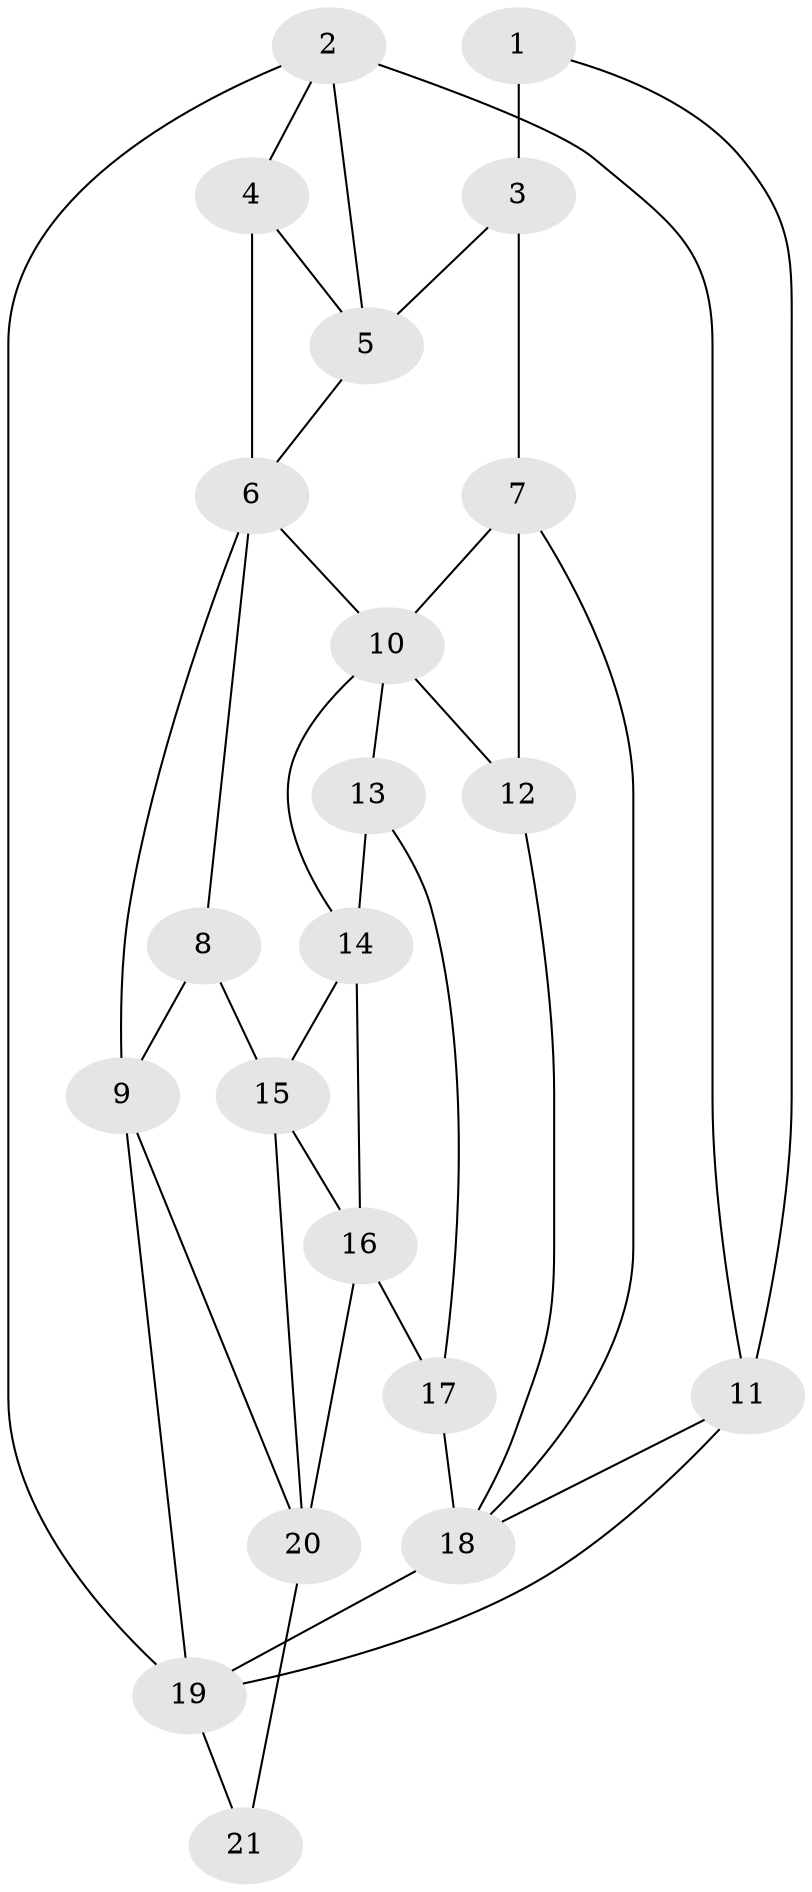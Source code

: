 // original degree distribution, {3: 0.028985507246376812, 5: 0.5217391304347826, 6: 0.2028985507246377, 4: 0.2463768115942029}
// Generated by graph-tools (version 1.1) at 2025/38/03/04/25 23:38:33]
// undirected, 21 vertices, 39 edges
graph export_dot {
  node [color=gray90,style=filled];
  1;
  2;
  3;
  4;
  5;
  6;
  7;
  8;
  9;
  10;
  11;
  12;
  13;
  14;
  15;
  16;
  17;
  18;
  19;
  20;
  21;
  1 -- 3 [weight=2.0];
  1 -- 11 [weight=1.0];
  2 -- 4 [weight=1.0];
  2 -- 5 [weight=1.0];
  2 -- 11 [weight=1.0];
  2 -- 19 [weight=1.0];
  3 -- 5 [weight=1.0];
  3 -- 7 [weight=2.0];
  4 -- 5 [weight=1.0];
  4 -- 6 [weight=1.0];
  5 -- 6 [weight=1.0];
  6 -- 8 [weight=1.0];
  6 -- 9 [weight=1.0];
  6 -- 10 [weight=1.0];
  7 -- 10 [weight=1.0];
  7 -- 12 [weight=1.0];
  7 -- 18 [weight=1.0];
  8 -- 9 [weight=2.0];
  8 -- 15 [weight=1.0];
  9 -- 19 [weight=1.0];
  9 -- 20 [weight=1.0];
  10 -- 12 [weight=2.0];
  10 -- 13 [weight=1.0];
  10 -- 14 [weight=1.0];
  11 -- 18 [weight=1.0];
  11 -- 19 [weight=2.0];
  12 -- 18 [weight=1.0];
  13 -- 14 [weight=1.0];
  13 -- 17 [weight=2.0];
  14 -- 15 [weight=1.0];
  14 -- 16 [weight=1.0];
  15 -- 16 [weight=1.0];
  15 -- 20 [weight=1.0];
  16 -- 17 [weight=2.0];
  16 -- 20 [weight=1.0];
  17 -- 18 [weight=2.0];
  18 -- 19 [weight=1.0];
  19 -- 21 [weight=3.0];
  20 -- 21 [weight=3.0];
}
